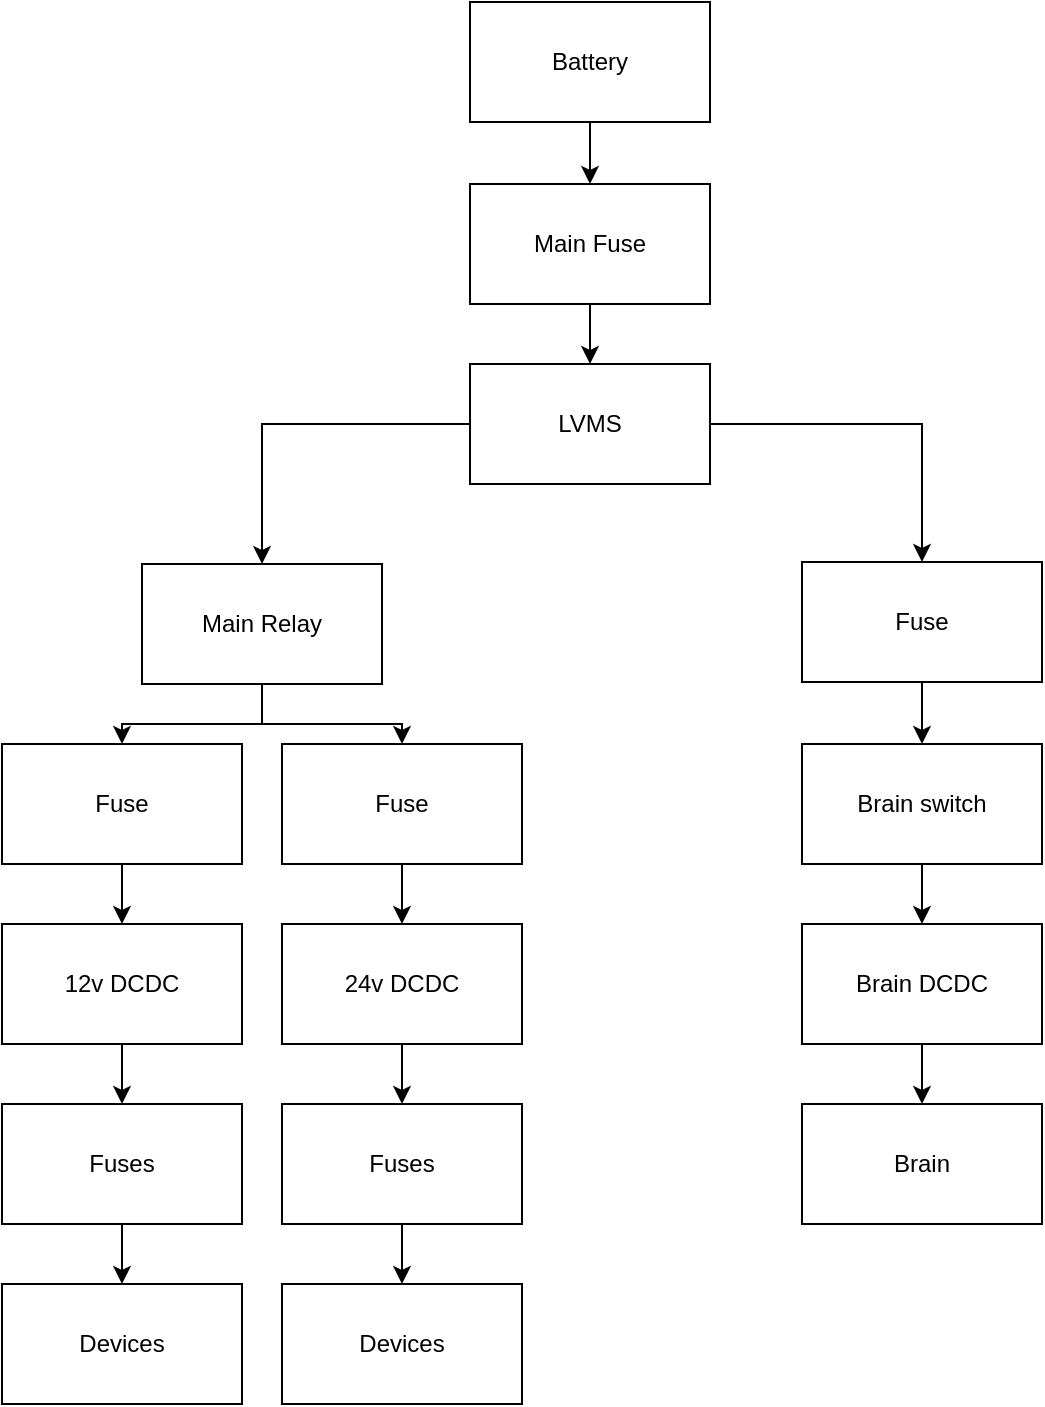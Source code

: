 <mxfile version="15.4.0" type="device"><diagram id="Agrj4oObP4hS-Bh-XjJ9" name="Page-1"><mxGraphModel dx="1102" dy="815" grid="1" gridSize="10" guides="1" tooltips="1" connect="1" arrows="1" fold="1" page="1" pageScale="1" pageWidth="827" pageHeight="1169" math="0" shadow="0"><root><mxCell id="0"/><mxCell id="1" parent="0"/><mxCell id="5X-THQB2ID0EU2vgmr2s-11" style="edgeStyle=orthogonalEdgeStyle;rounded=0;orthogonalLoop=1;jettySize=auto;html=1;" parent="1" source="5X-THQB2ID0EU2vgmr2s-1" target="5X-THQB2ID0EU2vgmr2s-2" edge="1"><mxGeometry relative="1" as="geometry"/></mxCell><mxCell id="5X-THQB2ID0EU2vgmr2s-1" value="Main Fuse" style="rounded=0;whiteSpace=wrap;html=1;" parent="1" vertex="1"><mxGeometry x="354" y="111" width="120" height="60" as="geometry"/></mxCell><mxCell id="5X-THQB2ID0EU2vgmr2s-15" style="edgeStyle=orthogonalEdgeStyle;rounded=0;orthogonalLoop=1;jettySize=auto;html=1;" parent="1" source="5X-THQB2ID0EU2vgmr2s-2" target="5X-THQB2ID0EU2vgmr2s-3" edge="1"><mxGeometry relative="1" as="geometry"/></mxCell><mxCell id="_CS1e3ouMHGGFlUzmhgX-3" style="edgeStyle=orthogonalEdgeStyle;rounded=0;orthogonalLoop=1;jettySize=auto;html=1;" edge="1" parent="1" source="5X-THQB2ID0EU2vgmr2s-2" target="_CS1e3ouMHGGFlUzmhgX-2"><mxGeometry relative="1" as="geometry"/></mxCell><mxCell id="5X-THQB2ID0EU2vgmr2s-2" value="LVMS" style="rounded=0;whiteSpace=wrap;html=1;" parent="1" vertex="1"><mxGeometry x="354" y="201" width="120" height="60" as="geometry"/></mxCell><mxCell id="5X-THQB2ID0EU2vgmr2s-20" style="edgeStyle=orthogonalEdgeStyle;rounded=0;orthogonalLoop=1;jettySize=auto;html=1;entryX=0.5;entryY=0;entryDx=0;entryDy=0;" parent="1" source="5X-THQB2ID0EU2vgmr2s-3" target="5X-THQB2ID0EU2vgmr2s-16" edge="1"><mxGeometry relative="1" as="geometry"/></mxCell><mxCell id="5X-THQB2ID0EU2vgmr2s-21" style="edgeStyle=orthogonalEdgeStyle;rounded=0;orthogonalLoop=1;jettySize=auto;html=1;entryX=0.5;entryY=0;entryDx=0;entryDy=0;" parent="1" source="5X-THQB2ID0EU2vgmr2s-3" target="5X-THQB2ID0EU2vgmr2s-17" edge="1"><mxGeometry relative="1" as="geometry"/></mxCell><mxCell id="5X-THQB2ID0EU2vgmr2s-3" value="Main Relay" style="rounded=0;whiteSpace=wrap;html=1;" parent="1" vertex="1"><mxGeometry x="190" y="301" width="120" height="60" as="geometry"/></mxCell><mxCell id="5X-THQB2ID0EU2vgmr2s-13" style="edgeStyle=orthogonalEdgeStyle;rounded=0;orthogonalLoop=1;jettySize=auto;html=1;" parent="1" source="5X-THQB2ID0EU2vgmr2s-4" target="5X-THQB2ID0EU2vgmr2s-7" edge="1"><mxGeometry relative="1" as="geometry"/></mxCell><mxCell id="5X-THQB2ID0EU2vgmr2s-4" value="Brain switch" style="rounded=0;whiteSpace=wrap;html=1;" parent="1" vertex="1"><mxGeometry x="520" y="391" width="120" height="60" as="geometry"/></mxCell><mxCell id="5X-THQB2ID0EU2vgmr2s-14" style="edgeStyle=orthogonalEdgeStyle;rounded=0;orthogonalLoop=1;jettySize=auto;html=1;" parent="1" source="5X-THQB2ID0EU2vgmr2s-7" target="5X-THQB2ID0EU2vgmr2s-8" edge="1"><mxGeometry relative="1" as="geometry"/></mxCell><mxCell id="5X-THQB2ID0EU2vgmr2s-7" value="Brain DCDC" style="rounded=0;whiteSpace=wrap;html=1;" parent="1" vertex="1"><mxGeometry x="520" y="481" width="120" height="60" as="geometry"/></mxCell><mxCell id="5X-THQB2ID0EU2vgmr2s-8" value="Brain" style="rounded=0;whiteSpace=wrap;html=1;" parent="1" vertex="1"><mxGeometry x="520" y="571" width="120" height="60" as="geometry"/></mxCell><mxCell id="5X-THQB2ID0EU2vgmr2s-10" style="edgeStyle=orthogonalEdgeStyle;rounded=0;orthogonalLoop=1;jettySize=auto;html=1;entryX=0.5;entryY=0;entryDx=0;entryDy=0;" parent="1" source="5X-THQB2ID0EU2vgmr2s-9" target="5X-THQB2ID0EU2vgmr2s-1" edge="1"><mxGeometry relative="1" as="geometry"/></mxCell><mxCell id="5X-THQB2ID0EU2vgmr2s-9" value="Battery" style="rounded=0;whiteSpace=wrap;html=1;" parent="1" vertex="1"><mxGeometry x="354" y="20" width="120" height="60" as="geometry"/></mxCell><mxCell id="5X-THQB2ID0EU2vgmr2s-22" style="edgeStyle=orthogonalEdgeStyle;rounded=0;orthogonalLoop=1;jettySize=auto;html=1;" parent="1" source="5X-THQB2ID0EU2vgmr2s-16" target="5X-THQB2ID0EU2vgmr2s-18" edge="1"><mxGeometry relative="1" as="geometry"/></mxCell><mxCell id="5X-THQB2ID0EU2vgmr2s-16" value="Fuse" style="rounded=0;whiteSpace=wrap;html=1;" parent="1" vertex="1"><mxGeometry x="120" y="391" width="120" height="60" as="geometry"/></mxCell><mxCell id="5X-THQB2ID0EU2vgmr2s-23" style="edgeStyle=orthogonalEdgeStyle;rounded=0;orthogonalLoop=1;jettySize=auto;html=1;" parent="1" source="5X-THQB2ID0EU2vgmr2s-17" target="5X-THQB2ID0EU2vgmr2s-19" edge="1"><mxGeometry relative="1" as="geometry"/></mxCell><mxCell id="5X-THQB2ID0EU2vgmr2s-17" value="Fuse" style="rounded=0;whiteSpace=wrap;html=1;" parent="1" vertex="1"><mxGeometry x="260" y="391" width="120" height="60" as="geometry"/></mxCell><mxCell id="5X-THQB2ID0EU2vgmr2s-28" style="edgeStyle=orthogonalEdgeStyle;rounded=0;orthogonalLoop=1;jettySize=auto;html=1;entryX=0.5;entryY=0;entryDx=0;entryDy=0;" parent="1" source="5X-THQB2ID0EU2vgmr2s-18" target="5X-THQB2ID0EU2vgmr2s-24" edge="1"><mxGeometry relative="1" as="geometry"/></mxCell><mxCell id="5X-THQB2ID0EU2vgmr2s-18" value="12v DCDC" style="rounded=0;whiteSpace=wrap;html=1;" parent="1" vertex="1"><mxGeometry x="120" y="481" width="120" height="60" as="geometry"/></mxCell><mxCell id="5X-THQB2ID0EU2vgmr2s-31" style="edgeStyle=orthogonalEdgeStyle;rounded=0;orthogonalLoop=1;jettySize=auto;html=1;entryX=0.5;entryY=0;entryDx=0;entryDy=0;" parent="1" source="5X-THQB2ID0EU2vgmr2s-19" target="5X-THQB2ID0EU2vgmr2s-25" edge="1"><mxGeometry relative="1" as="geometry"/></mxCell><mxCell id="5X-THQB2ID0EU2vgmr2s-19" value="24v DCDC" style="rounded=0;whiteSpace=wrap;html=1;" parent="1" vertex="1"><mxGeometry x="260" y="481" width="120" height="60" as="geometry"/></mxCell><mxCell id="5X-THQB2ID0EU2vgmr2s-29" style="edgeStyle=orthogonalEdgeStyle;rounded=0;orthogonalLoop=1;jettySize=auto;html=1;" parent="1" source="5X-THQB2ID0EU2vgmr2s-24" target="5X-THQB2ID0EU2vgmr2s-26" edge="1"><mxGeometry relative="1" as="geometry"/></mxCell><mxCell id="5X-THQB2ID0EU2vgmr2s-24" value="Fuses" style="rounded=0;whiteSpace=wrap;html=1;" parent="1" vertex="1"><mxGeometry x="120" y="571" width="120" height="60" as="geometry"/></mxCell><mxCell id="5X-THQB2ID0EU2vgmr2s-30" style="edgeStyle=orthogonalEdgeStyle;rounded=0;orthogonalLoop=1;jettySize=auto;html=1;" parent="1" source="5X-THQB2ID0EU2vgmr2s-25" target="5X-THQB2ID0EU2vgmr2s-27" edge="1"><mxGeometry relative="1" as="geometry"/></mxCell><mxCell id="5X-THQB2ID0EU2vgmr2s-25" value="Fuses" style="rounded=0;whiteSpace=wrap;html=1;" parent="1" vertex="1"><mxGeometry x="260" y="571" width="120" height="60" as="geometry"/></mxCell><mxCell id="5X-THQB2ID0EU2vgmr2s-26" value="Devices" style="rounded=0;whiteSpace=wrap;html=1;" parent="1" vertex="1"><mxGeometry x="120" y="661" width="120" height="60" as="geometry"/></mxCell><mxCell id="5X-THQB2ID0EU2vgmr2s-27" value="Devices" style="rounded=0;whiteSpace=wrap;html=1;" parent="1" vertex="1"><mxGeometry x="260" y="661" width="120" height="60" as="geometry"/></mxCell><mxCell id="_CS1e3ouMHGGFlUzmhgX-6" style="edgeStyle=orthogonalEdgeStyle;rounded=0;orthogonalLoop=1;jettySize=auto;html=1;" edge="1" parent="1" source="_CS1e3ouMHGGFlUzmhgX-2" target="5X-THQB2ID0EU2vgmr2s-4"><mxGeometry relative="1" as="geometry"/></mxCell><mxCell id="_CS1e3ouMHGGFlUzmhgX-2" value="Fuse" style="rounded=0;whiteSpace=wrap;html=1;" vertex="1" parent="1"><mxGeometry x="520" y="300" width="120" height="60" as="geometry"/></mxCell></root></mxGraphModel></diagram></mxfile>